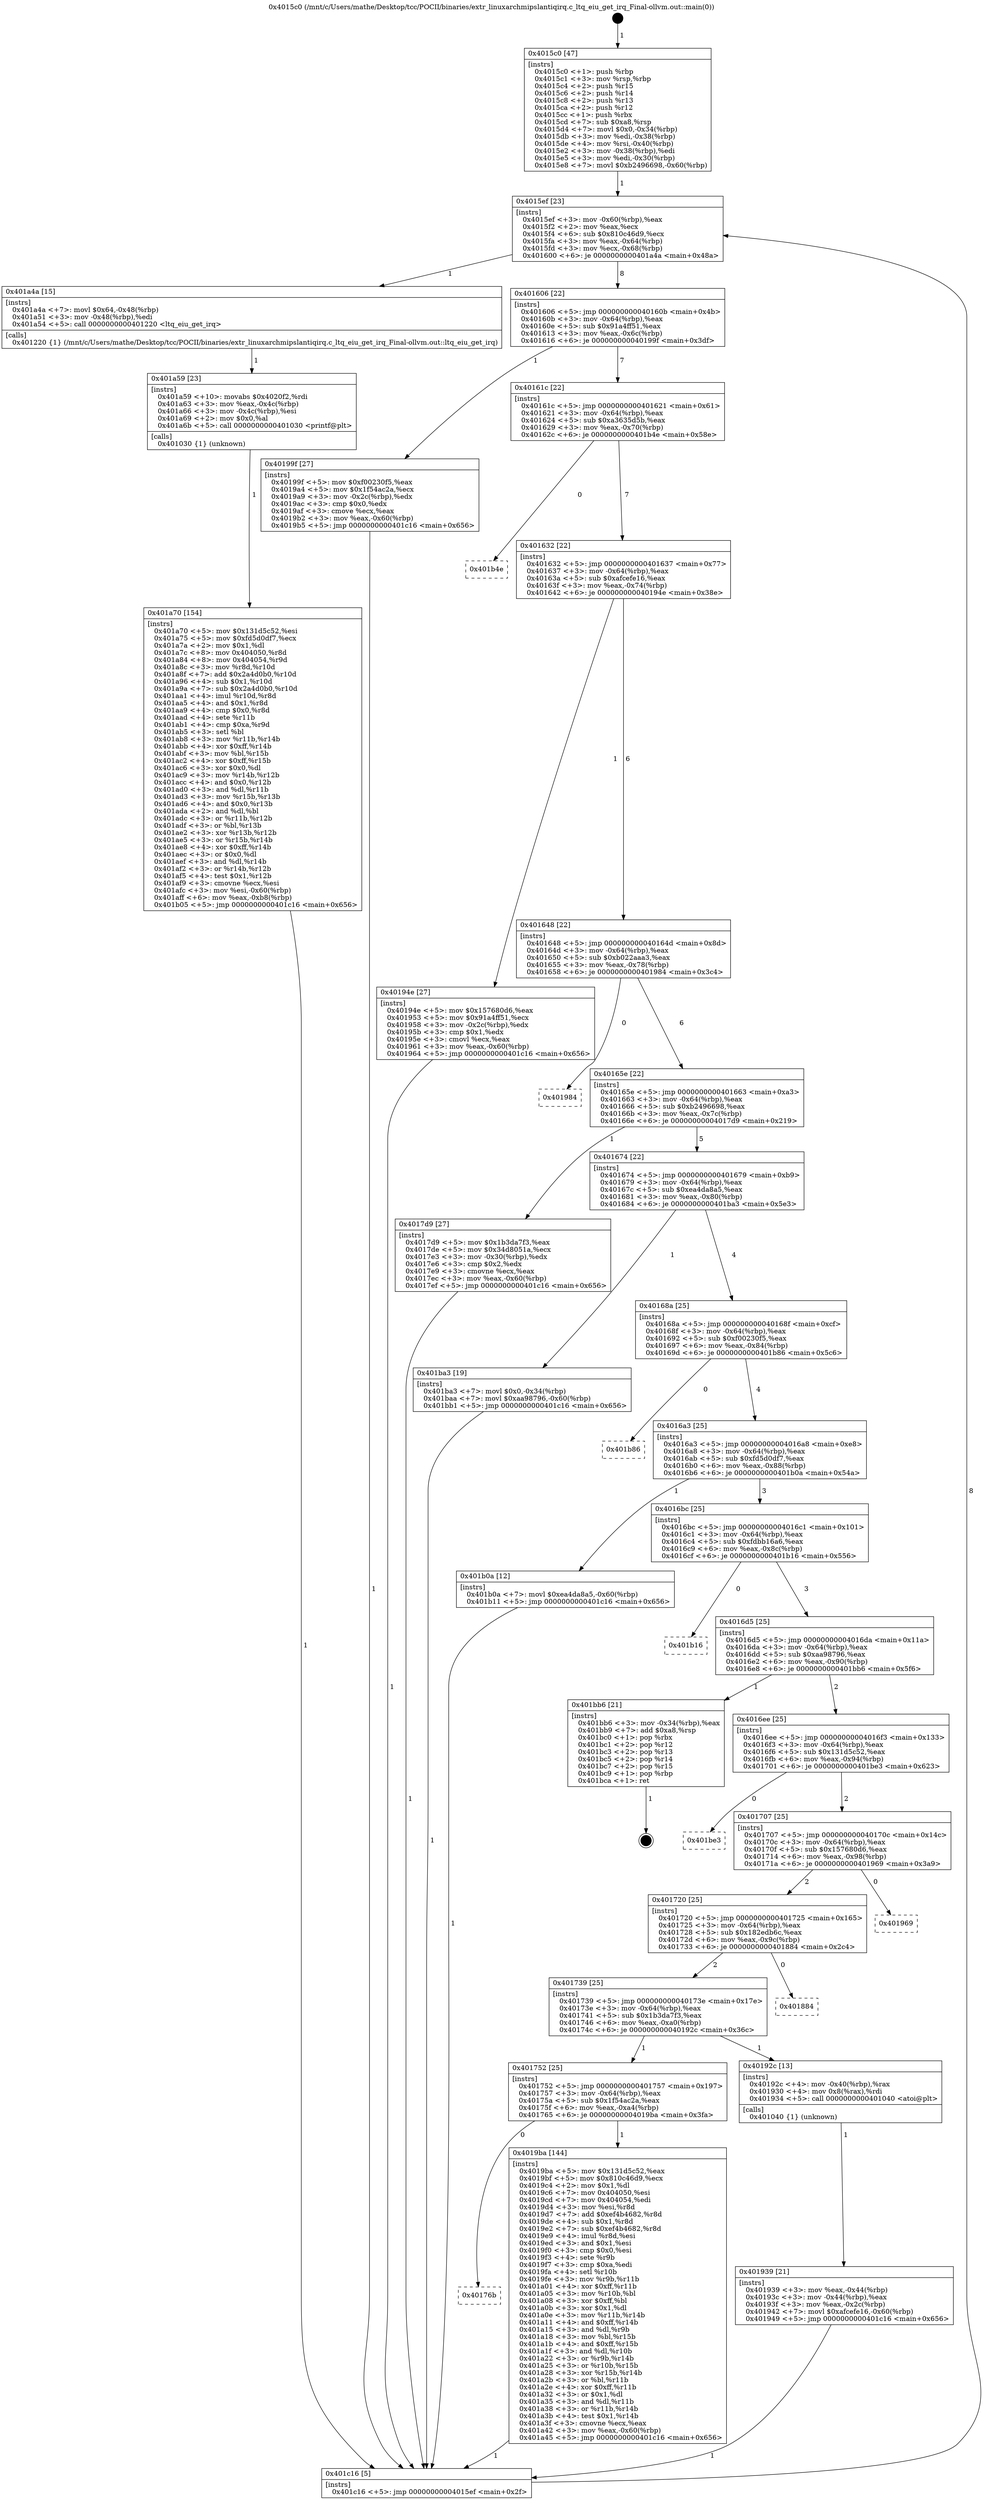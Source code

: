 digraph "0x4015c0" {
  label = "0x4015c0 (/mnt/c/Users/mathe/Desktop/tcc/POCII/binaries/extr_linuxarchmipslantiqirq.c_ltq_eiu_get_irq_Final-ollvm.out::main(0))"
  labelloc = "t"
  node[shape=record]

  Entry [label="",width=0.3,height=0.3,shape=circle,fillcolor=black,style=filled]
  "0x4015ef" [label="{
     0x4015ef [23]\l
     | [instrs]\l
     &nbsp;&nbsp;0x4015ef \<+3\>: mov -0x60(%rbp),%eax\l
     &nbsp;&nbsp;0x4015f2 \<+2\>: mov %eax,%ecx\l
     &nbsp;&nbsp;0x4015f4 \<+6\>: sub $0x810c46d9,%ecx\l
     &nbsp;&nbsp;0x4015fa \<+3\>: mov %eax,-0x64(%rbp)\l
     &nbsp;&nbsp;0x4015fd \<+3\>: mov %ecx,-0x68(%rbp)\l
     &nbsp;&nbsp;0x401600 \<+6\>: je 0000000000401a4a \<main+0x48a\>\l
  }"]
  "0x401a4a" [label="{
     0x401a4a [15]\l
     | [instrs]\l
     &nbsp;&nbsp;0x401a4a \<+7\>: movl $0x64,-0x48(%rbp)\l
     &nbsp;&nbsp;0x401a51 \<+3\>: mov -0x48(%rbp),%edi\l
     &nbsp;&nbsp;0x401a54 \<+5\>: call 0000000000401220 \<ltq_eiu_get_irq\>\l
     | [calls]\l
     &nbsp;&nbsp;0x401220 \{1\} (/mnt/c/Users/mathe/Desktop/tcc/POCII/binaries/extr_linuxarchmipslantiqirq.c_ltq_eiu_get_irq_Final-ollvm.out::ltq_eiu_get_irq)\l
  }"]
  "0x401606" [label="{
     0x401606 [22]\l
     | [instrs]\l
     &nbsp;&nbsp;0x401606 \<+5\>: jmp 000000000040160b \<main+0x4b\>\l
     &nbsp;&nbsp;0x40160b \<+3\>: mov -0x64(%rbp),%eax\l
     &nbsp;&nbsp;0x40160e \<+5\>: sub $0x91a4ff51,%eax\l
     &nbsp;&nbsp;0x401613 \<+3\>: mov %eax,-0x6c(%rbp)\l
     &nbsp;&nbsp;0x401616 \<+6\>: je 000000000040199f \<main+0x3df\>\l
  }"]
  Exit [label="",width=0.3,height=0.3,shape=circle,fillcolor=black,style=filled,peripheries=2]
  "0x40199f" [label="{
     0x40199f [27]\l
     | [instrs]\l
     &nbsp;&nbsp;0x40199f \<+5\>: mov $0xf00230f5,%eax\l
     &nbsp;&nbsp;0x4019a4 \<+5\>: mov $0x1f54ac2a,%ecx\l
     &nbsp;&nbsp;0x4019a9 \<+3\>: mov -0x2c(%rbp),%edx\l
     &nbsp;&nbsp;0x4019ac \<+3\>: cmp $0x0,%edx\l
     &nbsp;&nbsp;0x4019af \<+3\>: cmove %ecx,%eax\l
     &nbsp;&nbsp;0x4019b2 \<+3\>: mov %eax,-0x60(%rbp)\l
     &nbsp;&nbsp;0x4019b5 \<+5\>: jmp 0000000000401c16 \<main+0x656\>\l
  }"]
  "0x40161c" [label="{
     0x40161c [22]\l
     | [instrs]\l
     &nbsp;&nbsp;0x40161c \<+5\>: jmp 0000000000401621 \<main+0x61\>\l
     &nbsp;&nbsp;0x401621 \<+3\>: mov -0x64(%rbp),%eax\l
     &nbsp;&nbsp;0x401624 \<+5\>: sub $0xa3635d5b,%eax\l
     &nbsp;&nbsp;0x401629 \<+3\>: mov %eax,-0x70(%rbp)\l
     &nbsp;&nbsp;0x40162c \<+6\>: je 0000000000401b4e \<main+0x58e\>\l
  }"]
  "0x401a70" [label="{
     0x401a70 [154]\l
     | [instrs]\l
     &nbsp;&nbsp;0x401a70 \<+5\>: mov $0x131d5c52,%esi\l
     &nbsp;&nbsp;0x401a75 \<+5\>: mov $0xfd5d0df7,%ecx\l
     &nbsp;&nbsp;0x401a7a \<+2\>: mov $0x1,%dl\l
     &nbsp;&nbsp;0x401a7c \<+8\>: mov 0x404050,%r8d\l
     &nbsp;&nbsp;0x401a84 \<+8\>: mov 0x404054,%r9d\l
     &nbsp;&nbsp;0x401a8c \<+3\>: mov %r8d,%r10d\l
     &nbsp;&nbsp;0x401a8f \<+7\>: add $0x2a4d0b0,%r10d\l
     &nbsp;&nbsp;0x401a96 \<+4\>: sub $0x1,%r10d\l
     &nbsp;&nbsp;0x401a9a \<+7\>: sub $0x2a4d0b0,%r10d\l
     &nbsp;&nbsp;0x401aa1 \<+4\>: imul %r10d,%r8d\l
     &nbsp;&nbsp;0x401aa5 \<+4\>: and $0x1,%r8d\l
     &nbsp;&nbsp;0x401aa9 \<+4\>: cmp $0x0,%r8d\l
     &nbsp;&nbsp;0x401aad \<+4\>: sete %r11b\l
     &nbsp;&nbsp;0x401ab1 \<+4\>: cmp $0xa,%r9d\l
     &nbsp;&nbsp;0x401ab5 \<+3\>: setl %bl\l
     &nbsp;&nbsp;0x401ab8 \<+3\>: mov %r11b,%r14b\l
     &nbsp;&nbsp;0x401abb \<+4\>: xor $0xff,%r14b\l
     &nbsp;&nbsp;0x401abf \<+3\>: mov %bl,%r15b\l
     &nbsp;&nbsp;0x401ac2 \<+4\>: xor $0xff,%r15b\l
     &nbsp;&nbsp;0x401ac6 \<+3\>: xor $0x0,%dl\l
     &nbsp;&nbsp;0x401ac9 \<+3\>: mov %r14b,%r12b\l
     &nbsp;&nbsp;0x401acc \<+4\>: and $0x0,%r12b\l
     &nbsp;&nbsp;0x401ad0 \<+3\>: and %dl,%r11b\l
     &nbsp;&nbsp;0x401ad3 \<+3\>: mov %r15b,%r13b\l
     &nbsp;&nbsp;0x401ad6 \<+4\>: and $0x0,%r13b\l
     &nbsp;&nbsp;0x401ada \<+2\>: and %dl,%bl\l
     &nbsp;&nbsp;0x401adc \<+3\>: or %r11b,%r12b\l
     &nbsp;&nbsp;0x401adf \<+3\>: or %bl,%r13b\l
     &nbsp;&nbsp;0x401ae2 \<+3\>: xor %r13b,%r12b\l
     &nbsp;&nbsp;0x401ae5 \<+3\>: or %r15b,%r14b\l
     &nbsp;&nbsp;0x401ae8 \<+4\>: xor $0xff,%r14b\l
     &nbsp;&nbsp;0x401aec \<+3\>: or $0x0,%dl\l
     &nbsp;&nbsp;0x401aef \<+3\>: and %dl,%r14b\l
     &nbsp;&nbsp;0x401af2 \<+3\>: or %r14b,%r12b\l
     &nbsp;&nbsp;0x401af5 \<+4\>: test $0x1,%r12b\l
     &nbsp;&nbsp;0x401af9 \<+3\>: cmovne %ecx,%esi\l
     &nbsp;&nbsp;0x401afc \<+3\>: mov %esi,-0x60(%rbp)\l
     &nbsp;&nbsp;0x401aff \<+6\>: mov %eax,-0xb8(%rbp)\l
     &nbsp;&nbsp;0x401b05 \<+5\>: jmp 0000000000401c16 \<main+0x656\>\l
  }"]
  "0x401b4e" [label="{
     0x401b4e\l
  }", style=dashed]
  "0x401632" [label="{
     0x401632 [22]\l
     | [instrs]\l
     &nbsp;&nbsp;0x401632 \<+5\>: jmp 0000000000401637 \<main+0x77\>\l
     &nbsp;&nbsp;0x401637 \<+3\>: mov -0x64(%rbp),%eax\l
     &nbsp;&nbsp;0x40163a \<+5\>: sub $0xafcefe16,%eax\l
     &nbsp;&nbsp;0x40163f \<+3\>: mov %eax,-0x74(%rbp)\l
     &nbsp;&nbsp;0x401642 \<+6\>: je 000000000040194e \<main+0x38e\>\l
  }"]
  "0x401a59" [label="{
     0x401a59 [23]\l
     | [instrs]\l
     &nbsp;&nbsp;0x401a59 \<+10\>: movabs $0x4020f2,%rdi\l
     &nbsp;&nbsp;0x401a63 \<+3\>: mov %eax,-0x4c(%rbp)\l
     &nbsp;&nbsp;0x401a66 \<+3\>: mov -0x4c(%rbp),%esi\l
     &nbsp;&nbsp;0x401a69 \<+2\>: mov $0x0,%al\l
     &nbsp;&nbsp;0x401a6b \<+5\>: call 0000000000401030 \<printf@plt\>\l
     | [calls]\l
     &nbsp;&nbsp;0x401030 \{1\} (unknown)\l
  }"]
  "0x40194e" [label="{
     0x40194e [27]\l
     | [instrs]\l
     &nbsp;&nbsp;0x40194e \<+5\>: mov $0x157680d6,%eax\l
     &nbsp;&nbsp;0x401953 \<+5\>: mov $0x91a4ff51,%ecx\l
     &nbsp;&nbsp;0x401958 \<+3\>: mov -0x2c(%rbp),%edx\l
     &nbsp;&nbsp;0x40195b \<+3\>: cmp $0x1,%edx\l
     &nbsp;&nbsp;0x40195e \<+3\>: cmovl %ecx,%eax\l
     &nbsp;&nbsp;0x401961 \<+3\>: mov %eax,-0x60(%rbp)\l
     &nbsp;&nbsp;0x401964 \<+5\>: jmp 0000000000401c16 \<main+0x656\>\l
  }"]
  "0x401648" [label="{
     0x401648 [22]\l
     | [instrs]\l
     &nbsp;&nbsp;0x401648 \<+5\>: jmp 000000000040164d \<main+0x8d\>\l
     &nbsp;&nbsp;0x40164d \<+3\>: mov -0x64(%rbp),%eax\l
     &nbsp;&nbsp;0x401650 \<+5\>: sub $0xb022aaa3,%eax\l
     &nbsp;&nbsp;0x401655 \<+3\>: mov %eax,-0x78(%rbp)\l
     &nbsp;&nbsp;0x401658 \<+6\>: je 0000000000401984 \<main+0x3c4\>\l
  }"]
  "0x40176b" [label="{
     0x40176b\l
  }", style=dashed]
  "0x401984" [label="{
     0x401984\l
  }", style=dashed]
  "0x40165e" [label="{
     0x40165e [22]\l
     | [instrs]\l
     &nbsp;&nbsp;0x40165e \<+5\>: jmp 0000000000401663 \<main+0xa3\>\l
     &nbsp;&nbsp;0x401663 \<+3\>: mov -0x64(%rbp),%eax\l
     &nbsp;&nbsp;0x401666 \<+5\>: sub $0xb2496698,%eax\l
     &nbsp;&nbsp;0x40166b \<+3\>: mov %eax,-0x7c(%rbp)\l
     &nbsp;&nbsp;0x40166e \<+6\>: je 00000000004017d9 \<main+0x219\>\l
  }"]
  "0x4019ba" [label="{
     0x4019ba [144]\l
     | [instrs]\l
     &nbsp;&nbsp;0x4019ba \<+5\>: mov $0x131d5c52,%eax\l
     &nbsp;&nbsp;0x4019bf \<+5\>: mov $0x810c46d9,%ecx\l
     &nbsp;&nbsp;0x4019c4 \<+2\>: mov $0x1,%dl\l
     &nbsp;&nbsp;0x4019c6 \<+7\>: mov 0x404050,%esi\l
     &nbsp;&nbsp;0x4019cd \<+7\>: mov 0x404054,%edi\l
     &nbsp;&nbsp;0x4019d4 \<+3\>: mov %esi,%r8d\l
     &nbsp;&nbsp;0x4019d7 \<+7\>: add $0xef4b4682,%r8d\l
     &nbsp;&nbsp;0x4019de \<+4\>: sub $0x1,%r8d\l
     &nbsp;&nbsp;0x4019e2 \<+7\>: sub $0xef4b4682,%r8d\l
     &nbsp;&nbsp;0x4019e9 \<+4\>: imul %r8d,%esi\l
     &nbsp;&nbsp;0x4019ed \<+3\>: and $0x1,%esi\l
     &nbsp;&nbsp;0x4019f0 \<+3\>: cmp $0x0,%esi\l
     &nbsp;&nbsp;0x4019f3 \<+4\>: sete %r9b\l
     &nbsp;&nbsp;0x4019f7 \<+3\>: cmp $0xa,%edi\l
     &nbsp;&nbsp;0x4019fa \<+4\>: setl %r10b\l
     &nbsp;&nbsp;0x4019fe \<+3\>: mov %r9b,%r11b\l
     &nbsp;&nbsp;0x401a01 \<+4\>: xor $0xff,%r11b\l
     &nbsp;&nbsp;0x401a05 \<+3\>: mov %r10b,%bl\l
     &nbsp;&nbsp;0x401a08 \<+3\>: xor $0xff,%bl\l
     &nbsp;&nbsp;0x401a0b \<+3\>: xor $0x1,%dl\l
     &nbsp;&nbsp;0x401a0e \<+3\>: mov %r11b,%r14b\l
     &nbsp;&nbsp;0x401a11 \<+4\>: and $0xff,%r14b\l
     &nbsp;&nbsp;0x401a15 \<+3\>: and %dl,%r9b\l
     &nbsp;&nbsp;0x401a18 \<+3\>: mov %bl,%r15b\l
     &nbsp;&nbsp;0x401a1b \<+4\>: and $0xff,%r15b\l
     &nbsp;&nbsp;0x401a1f \<+3\>: and %dl,%r10b\l
     &nbsp;&nbsp;0x401a22 \<+3\>: or %r9b,%r14b\l
     &nbsp;&nbsp;0x401a25 \<+3\>: or %r10b,%r15b\l
     &nbsp;&nbsp;0x401a28 \<+3\>: xor %r15b,%r14b\l
     &nbsp;&nbsp;0x401a2b \<+3\>: or %bl,%r11b\l
     &nbsp;&nbsp;0x401a2e \<+4\>: xor $0xff,%r11b\l
     &nbsp;&nbsp;0x401a32 \<+3\>: or $0x1,%dl\l
     &nbsp;&nbsp;0x401a35 \<+3\>: and %dl,%r11b\l
     &nbsp;&nbsp;0x401a38 \<+3\>: or %r11b,%r14b\l
     &nbsp;&nbsp;0x401a3b \<+4\>: test $0x1,%r14b\l
     &nbsp;&nbsp;0x401a3f \<+3\>: cmovne %ecx,%eax\l
     &nbsp;&nbsp;0x401a42 \<+3\>: mov %eax,-0x60(%rbp)\l
     &nbsp;&nbsp;0x401a45 \<+5\>: jmp 0000000000401c16 \<main+0x656\>\l
  }"]
  "0x4017d9" [label="{
     0x4017d9 [27]\l
     | [instrs]\l
     &nbsp;&nbsp;0x4017d9 \<+5\>: mov $0x1b3da7f3,%eax\l
     &nbsp;&nbsp;0x4017de \<+5\>: mov $0x34d8051a,%ecx\l
     &nbsp;&nbsp;0x4017e3 \<+3\>: mov -0x30(%rbp),%edx\l
     &nbsp;&nbsp;0x4017e6 \<+3\>: cmp $0x2,%edx\l
     &nbsp;&nbsp;0x4017e9 \<+3\>: cmovne %ecx,%eax\l
     &nbsp;&nbsp;0x4017ec \<+3\>: mov %eax,-0x60(%rbp)\l
     &nbsp;&nbsp;0x4017ef \<+5\>: jmp 0000000000401c16 \<main+0x656\>\l
  }"]
  "0x401674" [label="{
     0x401674 [22]\l
     | [instrs]\l
     &nbsp;&nbsp;0x401674 \<+5\>: jmp 0000000000401679 \<main+0xb9\>\l
     &nbsp;&nbsp;0x401679 \<+3\>: mov -0x64(%rbp),%eax\l
     &nbsp;&nbsp;0x40167c \<+5\>: sub $0xea4da8a5,%eax\l
     &nbsp;&nbsp;0x401681 \<+3\>: mov %eax,-0x80(%rbp)\l
     &nbsp;&nbsp;0x401684 \<+6\>: je 0000000000401ba3 \<main+0x5e3\>\l
  }"]
  "0x401c16" [label="{
     0x401c16 [5]\l
     | [instrs]\l
     &nbsp;&nbsp;0x401c16 \<+5\>: jmp 00000000004015ef \<main+0x2f\>\l
  }"]
  "0x4015c0" [label="{
     0x4015c0 [47]\l
     | [instrs]\l
     &nbsp;&nbsp;0x4015c0 \<+1\>: push %rbp\l
     &nbsp;&nbsp;0x4015c1 \<+3\>: mov %rsp,%rbp\l
     &nbsp;&nbsp;0x4015c4 \<+2\>: push %r15\l
     &nbsp;&nbsp;0x4015c6 \<+2\>: push %r14\l
     &nbsp;&nbsp;0x4015c8 \<+2\>: push %r13\l
     &nbsp;&nbsp;0x4015ca \<+2\>: push %r12\l
     &nbsp;&nbsp;0x4015cc \<+1\>: push %rbx\l
     &nbsp;&nbsp;0x4015cd \<+7\>: sub $0xa8,%rsp\l
     &nbsp;&nbsp;0x4015d4 \<+7\>: movl $0x0,-0x34(%rbp)\l
     &nbsp;&nbsp;0x4015db \<+3\>: mov %edi,-0x38(%rbp)\l
     &nbsp;&nbsp;0x4015de \<+4\>: mov %rsi,-0x40(%rbp)\l
     &nbsp;&nbsp;0x4015e2 \<+3\>: mov -0x38(%rbp),%edi\l
     &nbsp;&nbsp;0x4015e5 \<+3\>: mov %edi,-0x30(%rbp)\l
     &nbsp;&nbsp;0x4015e8 \<+7\>: movl $0xb2496698,-0x60(%rbp)\l
  }"]
  "0x401939" [label="{
     0x401939 [21]\l
     | [instrs]\l
     &nbsp;&nbsp;0x401939 \<+3\>: mov %eax,-0x44(%rbp)\l
     &nbsp;&nbsp;0x40193c \<+3\>: mov -0x44(%rbp),%eax\l
     &nbsp;&nbsp;0x40193f \<+3\>: mov %eax,-0x2c(%rbp)\l
     &nbsp;&nbsp;0x401942 \<+7\>: movl $0xafcefe16,-0x60(%rbp)\l
     &nbsp;&nbsp;0x401949 \<+5\>: jmp 0000000000401c16 \<main+0x656\>\l
  }"]
  "0x401ba3" [label="{
     0x401ba3 [19]\l
     | [instrs]\l
     &nbsp;&nbsp;0x401ba3 \<+7\>: movl $0x0,-0x34(%rbp)\l
     &nbsp;&nbsp;0x401baa \<+7\>: movl $0xaa98796,-0x60(%rbp)\l
     &nbsp;&nbsp;0x401bb1 \<+5\>: jmp 0000000000401c16 \<main+0x656\>\l
  }"]
  "0x40168a" [label="{
     0x40168a [25]\l
     | [instrs]\l
     &nbsp;&nbsp;0x40168a \<+5\>: jmp 000000000040168f \<main+0xcf\>\l
     &nbsp;&nbsp;0x40168f \<+3\>: mov -0x64(%rbp),%eax\l
     &nbsp;&nbsp;0x401692 \<+5\>: sub $0xf00230f5,%eax\l
     &nbsp;&nbsp;0x401697 \<+6\>: mov %eax,-0x84(%rbp)\l
     &nbsp;&nbsp;0x40169d \<+6\>: je 0000000000401b86 \<main+0x5c6\>\l
  }"]
  "0x401752" [label="{
     0x401752 [25]\l
     | [instrs]\l
     &nbsp;&nbsp;0x401752 \<+5\>: jmp 0000000000401757 \<main+0x197\>\l
     &nbsp;&nbsp;0x401757 \<+3\>: mov -0x64(%rbp),%eax\l
     &nbsp;&nbsp;0x40175a \<+5\>: sub $0x1f54ac2a,%eax\l
     &nbsp;&nbsp;0x40175f \<+6\>: mov %eax,-0xa4(%rbp)\l
     &nbsp;&nbsp;0x401765 \<+6\>: je 00000000004019ba \<main+0x3fa\>\l
  }"]
  "0x401b86" [label="{
     0x401b86\l
  }", style=dashed]
  "0x4016a3" [label="{
     0x4016a3 [25]\l
     | [instrs]\l
     &nbsp;&nbsp;0x4016a3 \<+5\>: jmp 00000000004016a8 \<main+0xe8\>\l
     &nbsp;&nbsp;0x4016a8 \<+3\>: mov -0x64(%rbp),%eax\l
     &nbsp;&nbsp;0x4016ab \<+5\>: sub $0xfd5d0df7,%eax\l
     &nbsp;&nbsp;0x4016b0 \<+6\>: mov %eax,-0x88(%rbp)\l
     &nbsp;&nbsp;0x4016b6 \<+6\>: je 0000000000401b0a \<main+0x54a\>\l
  }"]
  "0x40192c" [label="{
     0x40192c [13]\l
     | [instrs]\l
     &nbsp;&nbsp;0x40192c \<+4\>: mov -0x40(%rbp),%rax\l
     &nbsp;&nbsp;0x401930 \<+4\>: mov 0x8(%rax),%rdi\l
     &nbsp;&nbsp;0x401934 \<+5\>: call 0000000000401040 \<atoi@plt\>\l
     | [calls]\l
     &nbsp;&nbsp;0x401040 \{1\} (unknown)\l
  }"]
  "0x401b0a" [label="{
     0x401b0a [12]\l
     | [instrs]\l
     &nbsp;&nbsp;0x401b0a \<+7\>: movl $0xea4da8a5,-0x60(%rbp)\l
     &nbsp;&nbsp;0x401b11 \<+5\>: jmp 0000000000401c16 \<main+0x656\>\l
  }"]
  "0x4016bc" [label="{
     0x4016bc [25]\l
     | [instrs]\l
     &nbsp;&nbsp;0x4016bc \<+5\>: jmp 00000000004016c1 \<main+0x101\>\l
     &nbsp;&nbsp;0x4016c1 \<+3\>: mov -0x64(%rbp),%eax\l
     &nbsp;&nbsp;0x4016c4 \<+5\>: sub $0xfdbb16a6,%eax\l
     &nbsp;&nbsp;0x4016c9 \<+6\>: mov %eax,-0x8c(%rbp)\l
     &nbsp;&nbsp;0x4016cf \<+6\>: je 0000000000401b16 \<main+0x556\>\l
  }"]
  "0x401739" [label="{
     0x401739 [25]\l
     | [instrs]\l
     &nbsp;&nbsp;0x401739 \<+5\>: jmp 000000000040173e \<main+0x17e\>\l
     &nbsp;&nbsp;0x40173e \<+3\>: mov -0x64(%rbp),%eax\l
     &nbsp;&nbsp;0x401741 \<+5\>: sub $0x1b3da7f3,%eax\l
     &nbsp;&nbsp;0x401746 \<+6\>: mov %eax,-0xa0(%rbp)\l
     &nbsp;&nbsp;0x40174c \<+6\>: je 000000000040192c \<main+0x36c\>\l
  }"]
  "0x401b16" [label="{
     0x401b16\l
  }", style=dashed]
  "0x4016d5" [label="{
     0x4016d5 [25]\l
     | [instrs]\l
     &nbsp;&nbsp;0x4016d5 \<+5\>: jmp 00000000004016da \<main+0x11a\>\l
     &nbsp;&nbsp;0x4016da \<+3\>: mov -0x64(%rbp),%eax\l
     &nbsp;&nbsp;0x4016dd \<+5\>: sub $0xaa98796,%eax\l
     &nbsp;&nbsp;0x4016e2 \<+6\>: mov %eax,-0x90(%rbp)\l
     &nbsp;&nbsp;0x4016e8 \<+6\>: je 0000000000401bb6 \<main+0x5f6\>\l
  }"]
  "0x401884" [label="{
     0x401884\l
  }", style=dashed]
  "0x401bb6" [label="{
     0x401bb6 [21]\l
     | [instrs]\l
     &nbsp;&nbsp;0x401bb6 \<+3\>: mov -0x34(%rbp),%eax\l
     &nbsp;&nbsp;0x401bb9 \<+7\>: add $0xa8,%rsp\l
     &nbsp;&nbsp;0x401bc0 \<+1\>: pop %rbx\l
     &nbsp;&nbsp;0x401bc1 \<+2\>: pop %r12\l
     &nbsp;&nbsp;0x401bc3 \<+2\>: pop %r13\l
     &nbsp;&nbsp;0x401bc5 \<+2\>: pop %r14\l
     &nbsp;&nbsp;0x401bc7 \<+2\>: pop %r15\l
     &nbsp;&nbsp;0x401bc9 \<+1\>: pop %rbp\l
     &nbsp;&nbsp;0x401bca \<+1\>: ret\l
  }"]
  "0x4016ee" [label="{
     0x4016ee [25]\l
     | [instrs]\l
     &nbsp;&nbsp;0x4016ee \<+5\>: jmp 00000000004016f3 \<main+0x133\>\l
     &nbsp;&nbsp;0x4016f3 \<+3\>: mov -0x64(%rbp),%eax\l
     &nbsp;&nbsp;0x4016f6 \<+5\>: sub $0x131d5c52,%eax\l
     &nbsp;&nbsp;0x4016fb \<+6\>: mov %eax,-0x94(%rbp)\l
     &nbsp;&nbsp;0x401701 \<+6\>: je 0000000000401be3 \<main+0x623\>\l
  }"]
  "0x401720" [label="{
     0x401720 [25]\l
     | [instrs]\l
     &nbsp;&nbsp;0x401720 \<+5\>: jmp 0000000000401725 \<main+0x165\>\l
     &nbsp;&nbsp;0x401725 \<+3\>: mov -0x64(%rbp),%eax\l
     &nbsp;&nbsp;0x401728 \<+5\>: sub $0x182edb6c,%eax\l
     &nbsp;&nbsp;0x40172d \<+6\>: mov %eax,-0x9c(%rbp)\l
     &nbsp;&nbsp;0x401733 \<+6\>: je 0000000000401884 \<main+0x2c4\>\l
  }"]
  "0x401be3" [label="{
     0x401be3\l
  }", style=dashed]
  "0x401707" [label="{
     0x401707 [25]\l
     | [instrs]\l
     &nbsp;&nbsp;0x401707 \<+5\>: jmp 000000000040170c \<main+0x14c\>\l
     &nbsp;&nbsp;0x40170c \<+3\>: mov -0x64(%rbp),%eax\l
     &nbsp;&nbsp;0x40170f \<+5\>: sub $0x157680d6,%eax\l
     &nbsp;&nbsp;0x401714 \<+6\>: mov %eax,-0x98(%rbp)\l
     &nbsp;&nbsp;0x40171a \<+6\>: je 0000000000401969 \<main+0x3a9\>\l
  }"]
  "0x401969" [label="{
     0x401969\l
  }", style=dashed]
  Entry -> "0x4015c0" [label=" 1"]
  "0x4015ef" -> "0x401a4a" [label=" 1"]
  "0x4015ef" -> "0x401606" [label=" 8"]
  "0x401bb6" -> Exit [label=" 1"]
  "0x401606" -> "0x40199f" [label=" 1"]
  "0x401606" -> "0x40161c" [label=" 7"]
  "0x401ba3" -> "0x401c16" [label=" 1"]
  "0x40161c" -> "0x401b4e" [label=" 0"]
  "0x40161c" -> "0x401632" [label=" 7"]
  "0x401b0a" -> "0x401c16" [label=" 1"]
  "0x401632" -> "0x40194e" [label=" 1"]
  "0x401632" -> "0x401648" [label=" 6"]
  "0x401a70" -> "0x401c16" [label=" 1"]
  "0x401648" -> "0x401984" [label=" 0"]
  "0x401648" -> "0x40165e" [label=" 6"]
  "0x401a59" -> "0x401a70" [label=" 1"]
  "0x40165e" -> "0x4017d9" [label=" 1"]
  "0x40165e" -> "0x401674" [label=" 5"]
  "0x4017d9" -> "0x401c16" [label=" 1"]
  "0x4015c0" -> "0x4015ef" [label=" 1"]
  "0x401c16" -> "0x4015ef" [label=" 8"]
  "0x401a4a" -> "0x401a59" [label=" 1"]
  "0x401674" -> "0x401ba3" [label=" 1"]
  "0x401674" -> "0x40168a" [label=" 4"]
  "0x401752" -> "0x40176b" [label=" 0"]
  "0x40168a" -> "0x401b86" [label=" 0"]
  "0x40168a" -> "0x4016a3" [label=" 4"]
  "0x401752" -> "0x4019ba" [label=" 1"]
  "0x4016a3" -> "0x401b0a" [label=" 1"]
  "0x4016a3" -> "0x4016bc" [label=" 3"]
  "0x4019ba" -> "0x401c16" [label=" 1"]
  "0x4016bc" -> "0x401b16" [label=" 0"]
  "0x4016bc" -> "0x4016d5" [label=" 3"]
  "0x40194e" -> "0x401c16" [label=" 1"]
  "0x4016d5" -> "0x401bb6" [label=" 1"]
  "0x4016d5" -> "0x4016ee" [label=" 2"]
  "0x401939" -> "0x401c16" [label=" 1"]
  "0x4016ee" -> "0x401be3" [label=" 0"]
  "0x4016ee" -> "0x401707" [label=" 2"]
  "0x401739" -> "0x401752" [label=" 1"]
  "0x401707" -> "0x401969" [label=" 0"]
  "0x401707" -> "0x401720" [label=" 2"]
  "0x40192c" -> "0x401939" [label=" 1"]
  "0x401720" -> "0x401884" [label=" 0"]
  "0x401720" -> "0x401739" [label=" 2"]
  "0x40199f" -> "0x401c16" [label=" 1"]
  "0x401739" -> "0x40192c" [label=" 1"]
}
